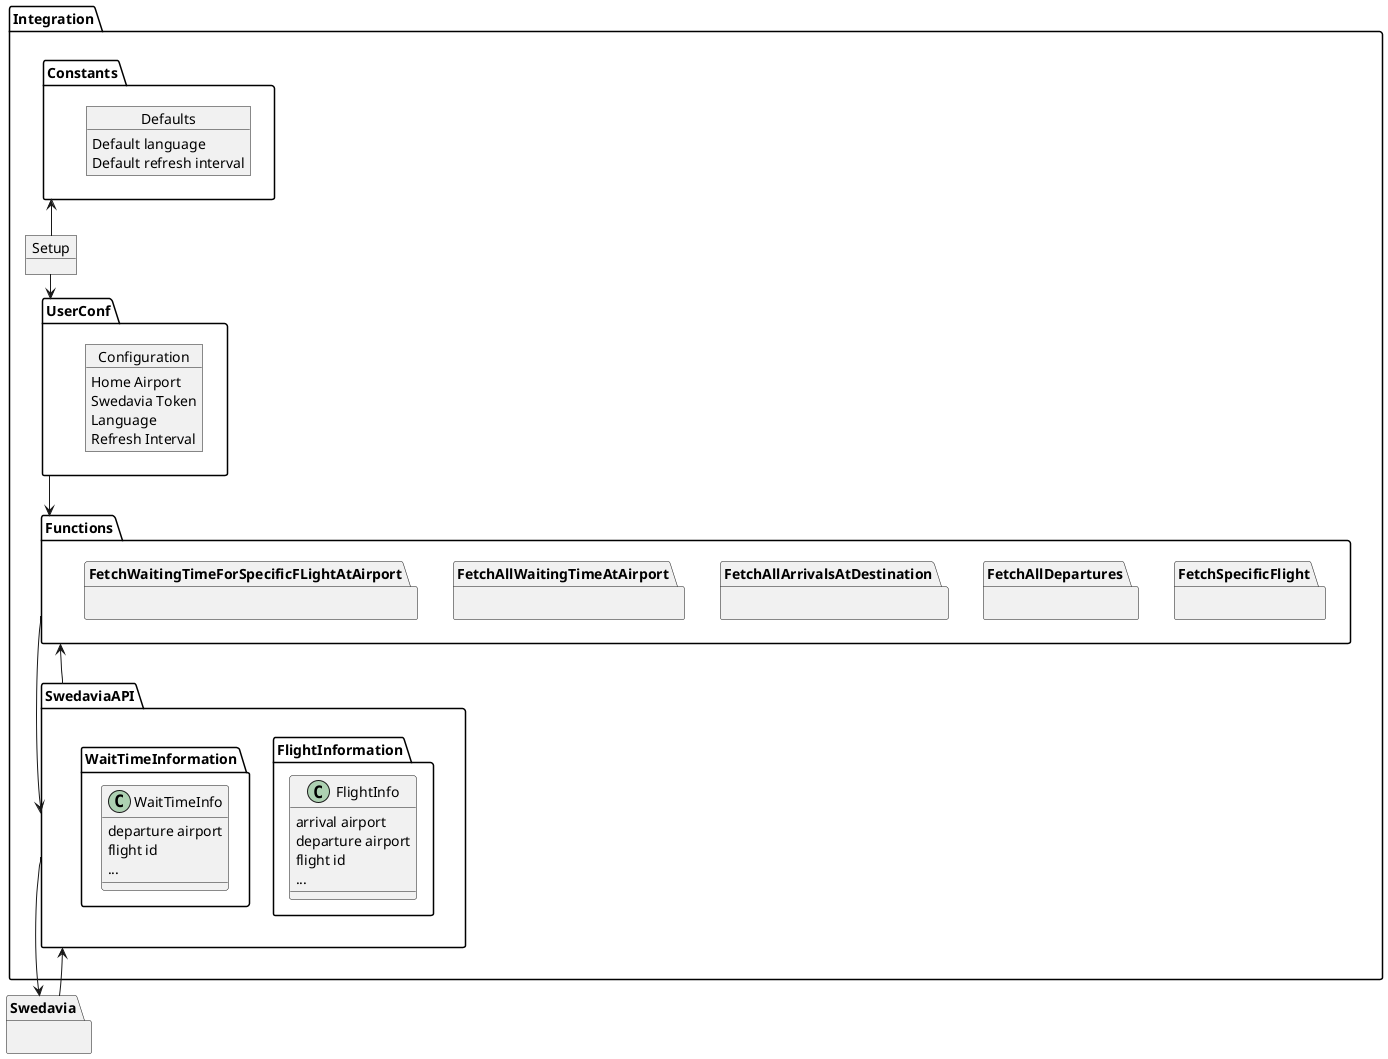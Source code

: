 @startuml

package Integration {

 object Setup{
}

 package Functions as FUNCTIONS {
  package FetchSpecificFlight{}
  package FetchAllDepartures{}
  package FetchAllArrivalsAtDestination{}
 package FetchAllWaitingTimeAtAirport{}
 package FetchWaitingTimeForSpecificFLightAtAirport{}
  }


 package Constants as CONST {
   object Defaults {
     Default language
     Default refresh interval
   }
 }


 package UserConf as CONF{
   object Configuration{
     Home Airport
     Swedavia Token
     Language
     Refresh Interval
   }
 }

 package SwedaviaAPI as SWEDAPI{

   package FlightInformation {
    class FlightInfo {
       arrival airport
       departure airport
       flight id
       ...
    }
   }
 package WaitTimeInformation {
    class WaitTimeInfo {
       departure airport
       flight id
       ...
    }
   }

 }
 


 

}

package Swedavia as SWED{
}

SWEDAPI--> SWED
SWED--> SWEDAPI

FUNCTIONS --> SWEDAPI
FUNCTIONS <-- SWEDAPI

CONF --> FUNCTIONS

Setup --> CONF
CONST <-- Setup

@enduml
